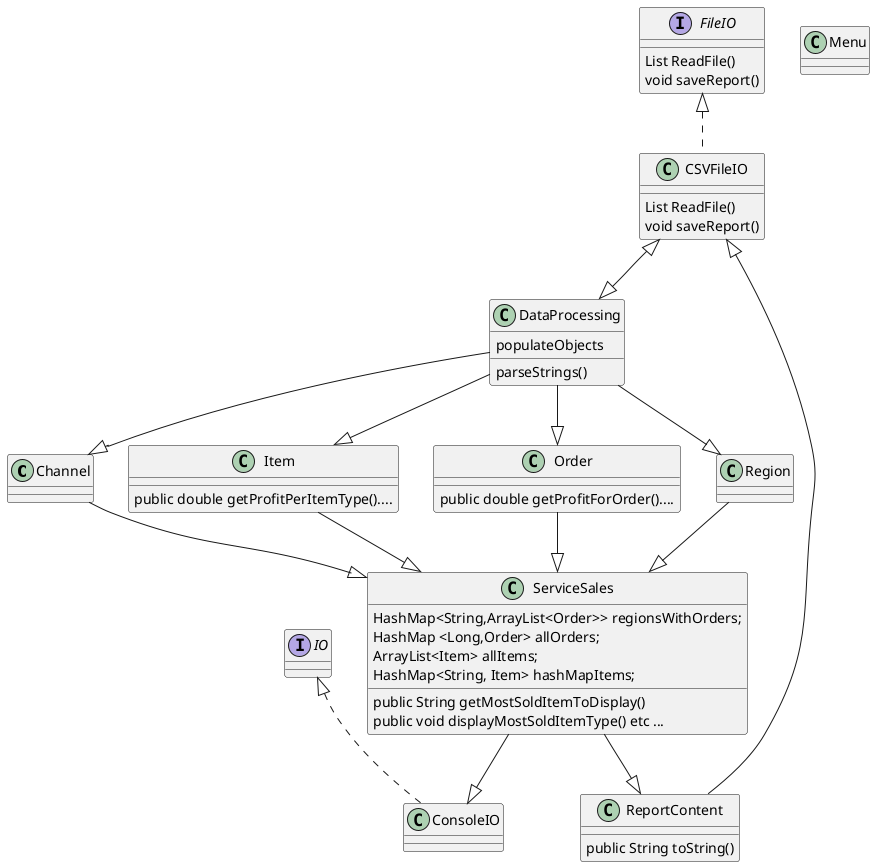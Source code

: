 @startuml
'https://plantuml.com/class-diagram

class Channel
class ConsoleIO implements IO
class CSVFileIO implements FileIO{
List ReadFile()
void saveReport()
}
class DataProcessing{
parseStrings()
populateObjects
}
interface FileIO{
List ReadFile()
void saveReport()
}

interface IO
class Item{
public double getProfitPerItemType()....


}
class Menu
class Order{
public double getProfitForOrder()....
}
class Region
class ReportContent{
public String toString()
}
class ServiceSales{
 HashMap<String,ArrayList<Order>> regionsWithOrders;
 HashMap <Long,Order> allOrders;
 ArrayList<Item> allItems;
 HashMap<String, Item> hashMapItems;
  public String getMostSoldItemToDisplay()
  public void displayMostSoldItemType() etc ...
}


CSVFileIO <|-- ReportContent
CSVFileIO <|--|> DataProcessing
DataProcessing --|> Order
Item --|> ServiceSales
Region --|> ServiceSales

DataProcessing --|> Region
DataProcessing --|> Item
DataProcessing --|> Channel
ServiceSales --|> ReportContent
ServiceSales --|> ConsoleIO
Order --|> ServiceSales
Channel --|> ServiceSales
@enduml